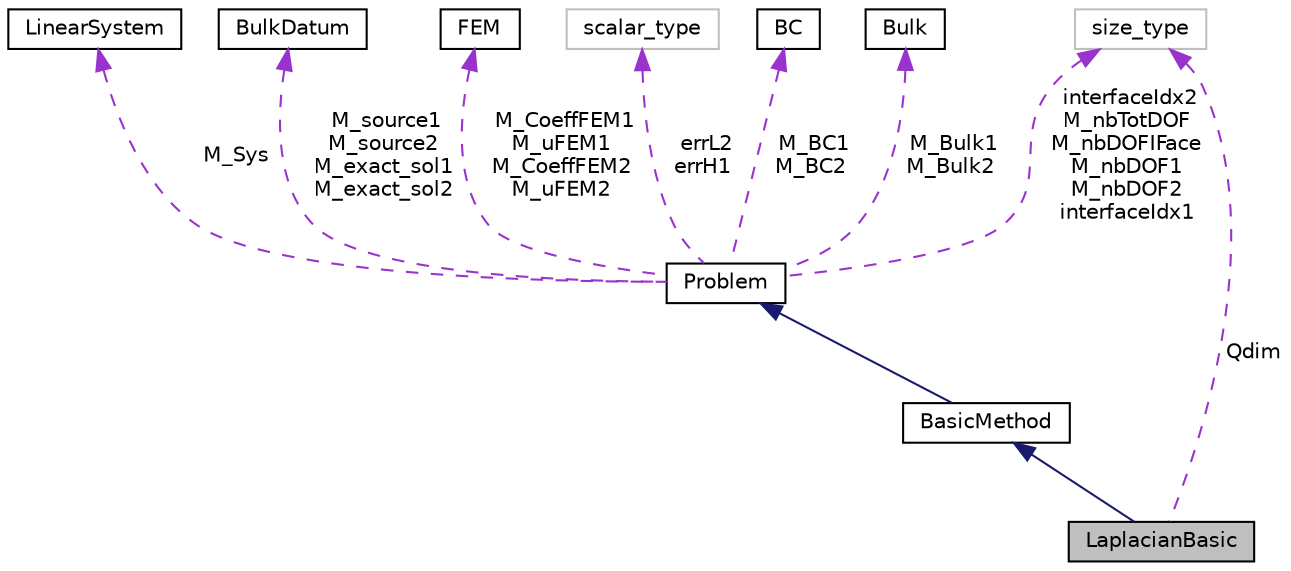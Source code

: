 digraph "LaplacianBasic"
{
 // LATEX_PDF_SIZE
  edge [fontname="Helvetica",fontsize="10",labelfontname="Helvetica",labelfontsize="10"];
  node [fontname="Helvetica",fontsize="10",shape=record];
  Node1 [label="LaplacianBasic",height=0.2,width=0.4,color="black", fillcolor="grey75", style="filled", fontcolor="black",tooltip=" "];
  Node2 -> Node1 [dir="back",color="midnightblue",fontsize="10",style="solid",fontname="Helvetica"];
  Node2 [label="BasicMethod",height=0.2,width=0.4,color="black", fillcolor="white", style="filled",URL="$classBasicMethod.html",tooltip=" "];
  Node3 -> Node2 [dir="back",color="midnightblue",fontsize="10",style="solid",fontname="Helvetica"];
  Node3 [label="Problem",height=0.2,width=0.4,color="black", fillcolor="white", style="filled",URL="$classProblem.html",tooltip=" "];
  Node4 -> Node3 [dir="back",color="darkorchid3",fontsize="10",style="dashed",label=" M_BC1\nM_BC2" ,fontname="Helvetica"];
  Node4 [label="BC",height=0.2,width=0.4,color="black", fillcolor="white", style="filled",URL="$classBC.html",tooltip=" "];
  Node5 -> Node3 [dir="back",color="darkorchid3",fontsize="10",style="dashed",label=" M_Sys" ,fontname="Helvetica"];
  Node5 [label="LinearSystem",height=0.2,width=0.4,color="black", fillcolor="white", style="filled",URL="$classLinearSystem.html",tooltip=" "];
  Node6 -> Node3 [dir="back",color="darkorchid3",fontsize="10",style="dashed",label=" M_source1\nM_source2\nM_exact_sol1\nM_exact_sol2" ,fontname="Helvetica"];
  Node6 [label="BulkDatum",height=0.2,width=0.4,color="black", fillcolor="white", style="filled",URL="$classBulkDatum.html",tooltip=" "];
  Node7 -> Node3 [dir="back",color="darkorchid3",fontsize="10",style="dashed",label=" M_CoeffFEM1\nM_uFEM1\nM_CoeffFEM2\nM_uFEM2" ,fontname="Helvetica"];
  Node7 [label="FEM",height=0.2,width=0.4,color="black", fillcolor="white", style="filled",URL="$classFEM.html",tooltip=" "];
  Node8 -> Node3 [dir="back",color="darkorchid3",fontsize="10",style="dashed",label=" errL2\nerrH1" ,fontname="Helvetica"];
  Node8 [label="scalar_type",height=0.2,width=0.4,color="grey75", fillcolor="white", style="filled",tooltip=" "];
  Node9 -> Node3 [dir="back",color="darkorchid3",fontsize="10",style="dashed",label=" interfaceIdx2\nM_nbTotDOF\nM_nbDOFIFace\nM_nbDOF1\nM_nbDOF2\ninterfaceIdx1" ,fontname="Helvetica"];
  Node9 [label="size_type",height=0.2,width=0.4,color="grey75", fillcolor="white", style="filled",tooltip=" "];
  Node10 -> Node3 [dir="back",color="darkorchid3",fontsize="10",style="dashed",label=" M_Bulk1\nM_Bulk2" ,fontname="Helvetica"];
  Node10 [label="Bulk",height=0.2,width=0.4,color="black", fillcolor="white", style="filled",URL="$classBulk.html",tooltip=" "];
  Node9 -> Node1 [dir="back",color="darkorchid3",fontsize="10",style="dashed",label=" Qdim" ,fontname="Helvetica"];
}
